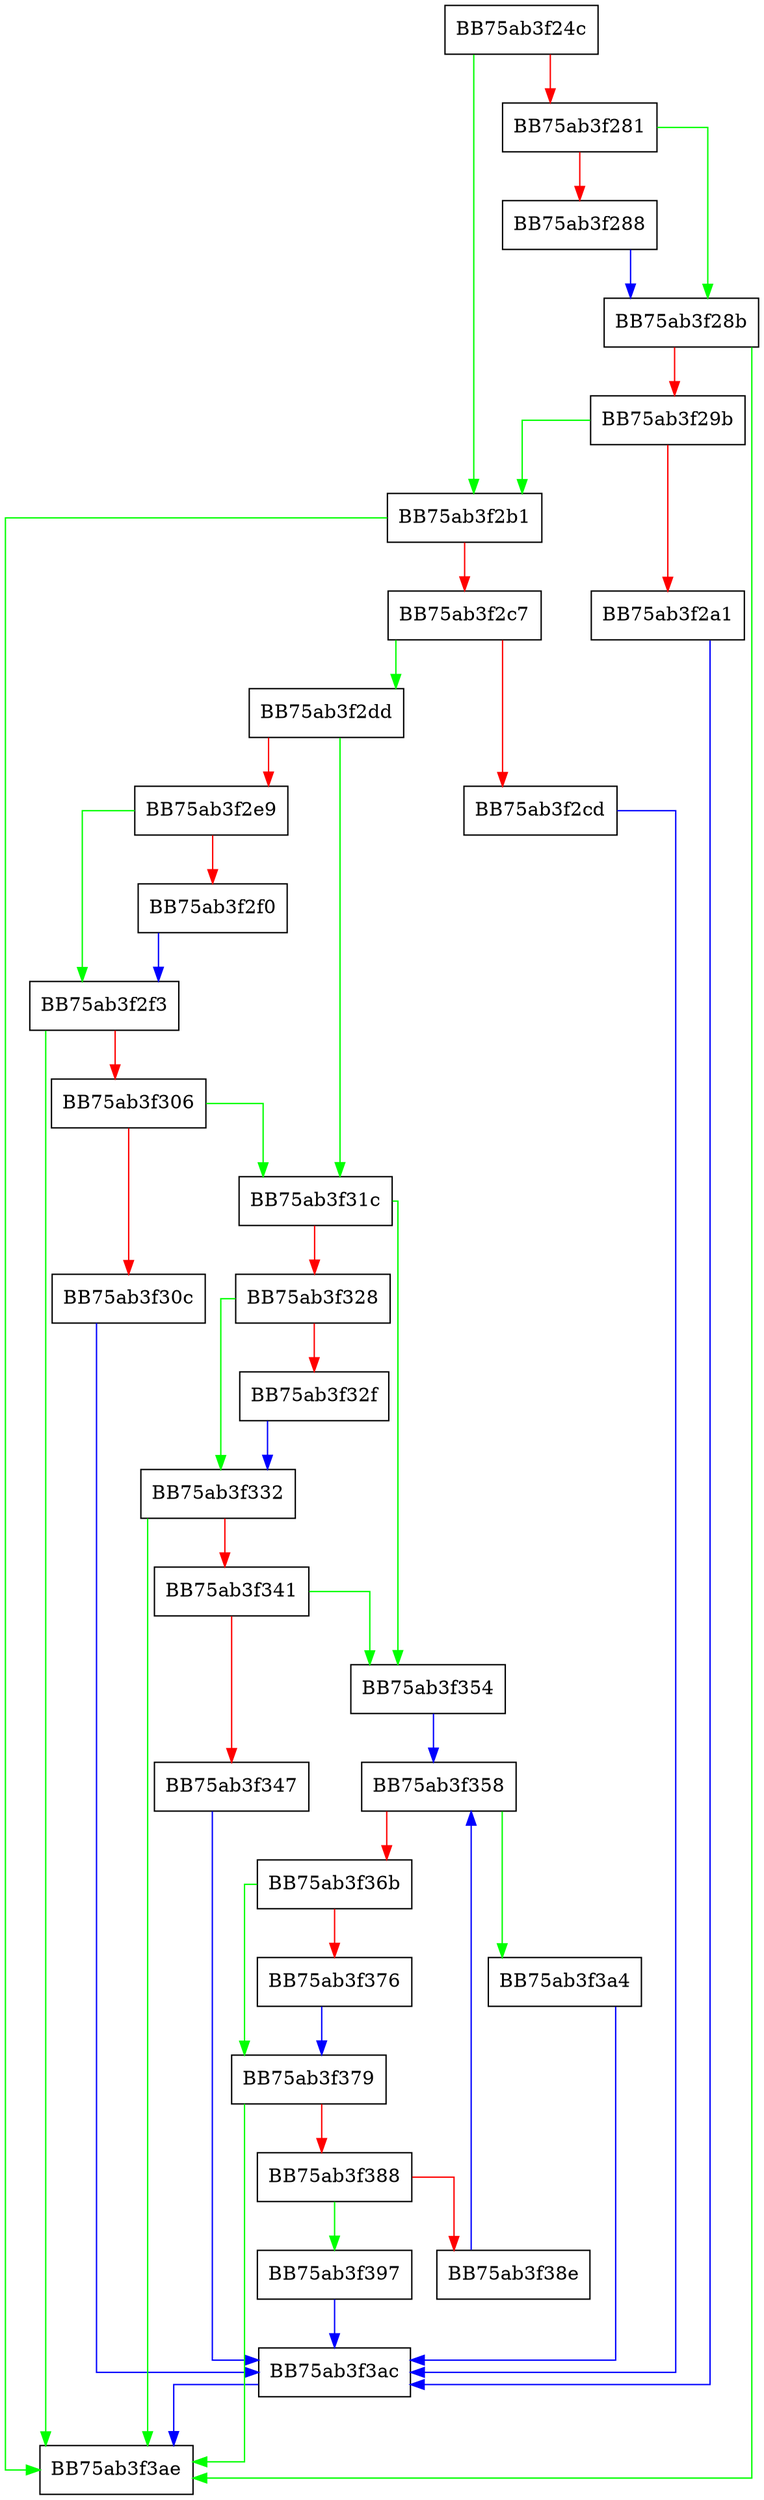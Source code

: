 digraph FindDll {
  node [shape="box"];
  graph [splines=ortho];
  BB75ab3f24c -> BB75ab3f2b1 [color="green"];
  BB75ab3f24c -> BB75ab3f281 [color="red"];
  BB75ab3f281 -> BB75ab3f28b [color="green"];
  BB75ab3f281 -> BB75ab3f288 [color="red"];
  BB75ab3f288 -> BB75ab3f28b [color="blue"];
  BB75ab3f28b -> BB75ab3f3ae [color="green"];
  BB75ab3f28b -> BB75ab3f29b [color="red"];
  BB75ab3f29b -> BB75ab3f2b1 [color="green"];
  BB75ab3f29b -> BB75ab3f2a1 [color="red"];
  BB75ab3f2a1 -> BB75ab3f3ac [color="blue"];
  BB75ab3f2b1 -> BB75ab3f3ae [color="green"];
  BB75ab3f2b1 -> BB75ab3f2c7 [color="red"];
  BB75ab3f2c7 -> BB75ab3f2dd [color="green"];
  BB75ab3f2c7 -> BB75ab3f2cd [color="red"];
  BB75ab3f2cd -> BB75ab3f3ac [color="blue"];
  BB75ab3f2dd -> BB75ab3f31c [color="green"];
  BB75ab3f2dd -> BB75ab3f2e9 [color="red"];
  BB75ab3f2e9 -> BB75ab3f2f3 [color="green"];
  BB75ab3f2e9 -> BB75ab3f2f0 [color="red"];
  BB75ab3f2f0 -> BB75ab3f2f3 [color="blue"];
  BB75ab3f2f3 -> BB75ab3f3ae [color="green"];
  BB75ab3f2f3 -> BB75ab3f306 [color="red"];
  BB75ab3f306 -> BB75ab3f31c [color="green"];
  BB75ab3f306 -> BB75ab3f30c [color="red"];
  BB75ab3f30c -> BB75ab3f3ac [color="blue"];
  BB75ab3f31c -> BB75ab3f354 [color="green"];
  BB75ab3f31c -> BB75ab3f328 [color="red"];
  BB75ab3f328 -> BB75ab3f332 [color="green"];
  BB75ab3f328 -> BB75ab3f32f [color="red"];
  BB75ab3f32f -> BB75ab3f332 [color="blue"];
  BB75ab3f332 -> BB75ab3f3ae [color="green"];
  BB75ab3f332 -> BB75ab3f341 [color="red"];
  BB75ab3f341 -> BB75ab3f354 [color="green"];
  BB75ab3f341 -> BB75ab3f347 [color="red"];
  BB75ab3f347 -> BB75ab3f3ac [color="blue"];
  BB75ab3f354 -> BB75ab3f358 [color="blue"];
  BB75ab3f358 -> BB75ab3f3a4 [color="green"];
  BB75ab3f358 -> BB75ab3f36b [color="red"];
  BB75ab3f36b -> BB75ab3f379 [color="green"];
  BB75ab3f36b -> BB75ab3f376 [color="red"];
  BB75ab3f376 -> BB75ab3f379 [color="blue"];
  BB75ab3f379 -> BB75ab3f3ae [color="green"];
  BB75ab3f379 -> BB75ab3f388 [color="red"];
  BB75ab3f388 -> BB75ab3f397 [color="green"];
  BB75ab3f388 -> BB75ab3f38e [color="red"];
  BB75ab3f38e -> BB75ab3f358 [color="blue"];
  BB75ab3f397 -> BB75ab3f3ac [color="blue"];
  BB75ab3f3a4 -> BB75ab3f3ac [color="blue"];
  BB75ab3f3ac -> BB75ab3f3ae [color="blue"];
}